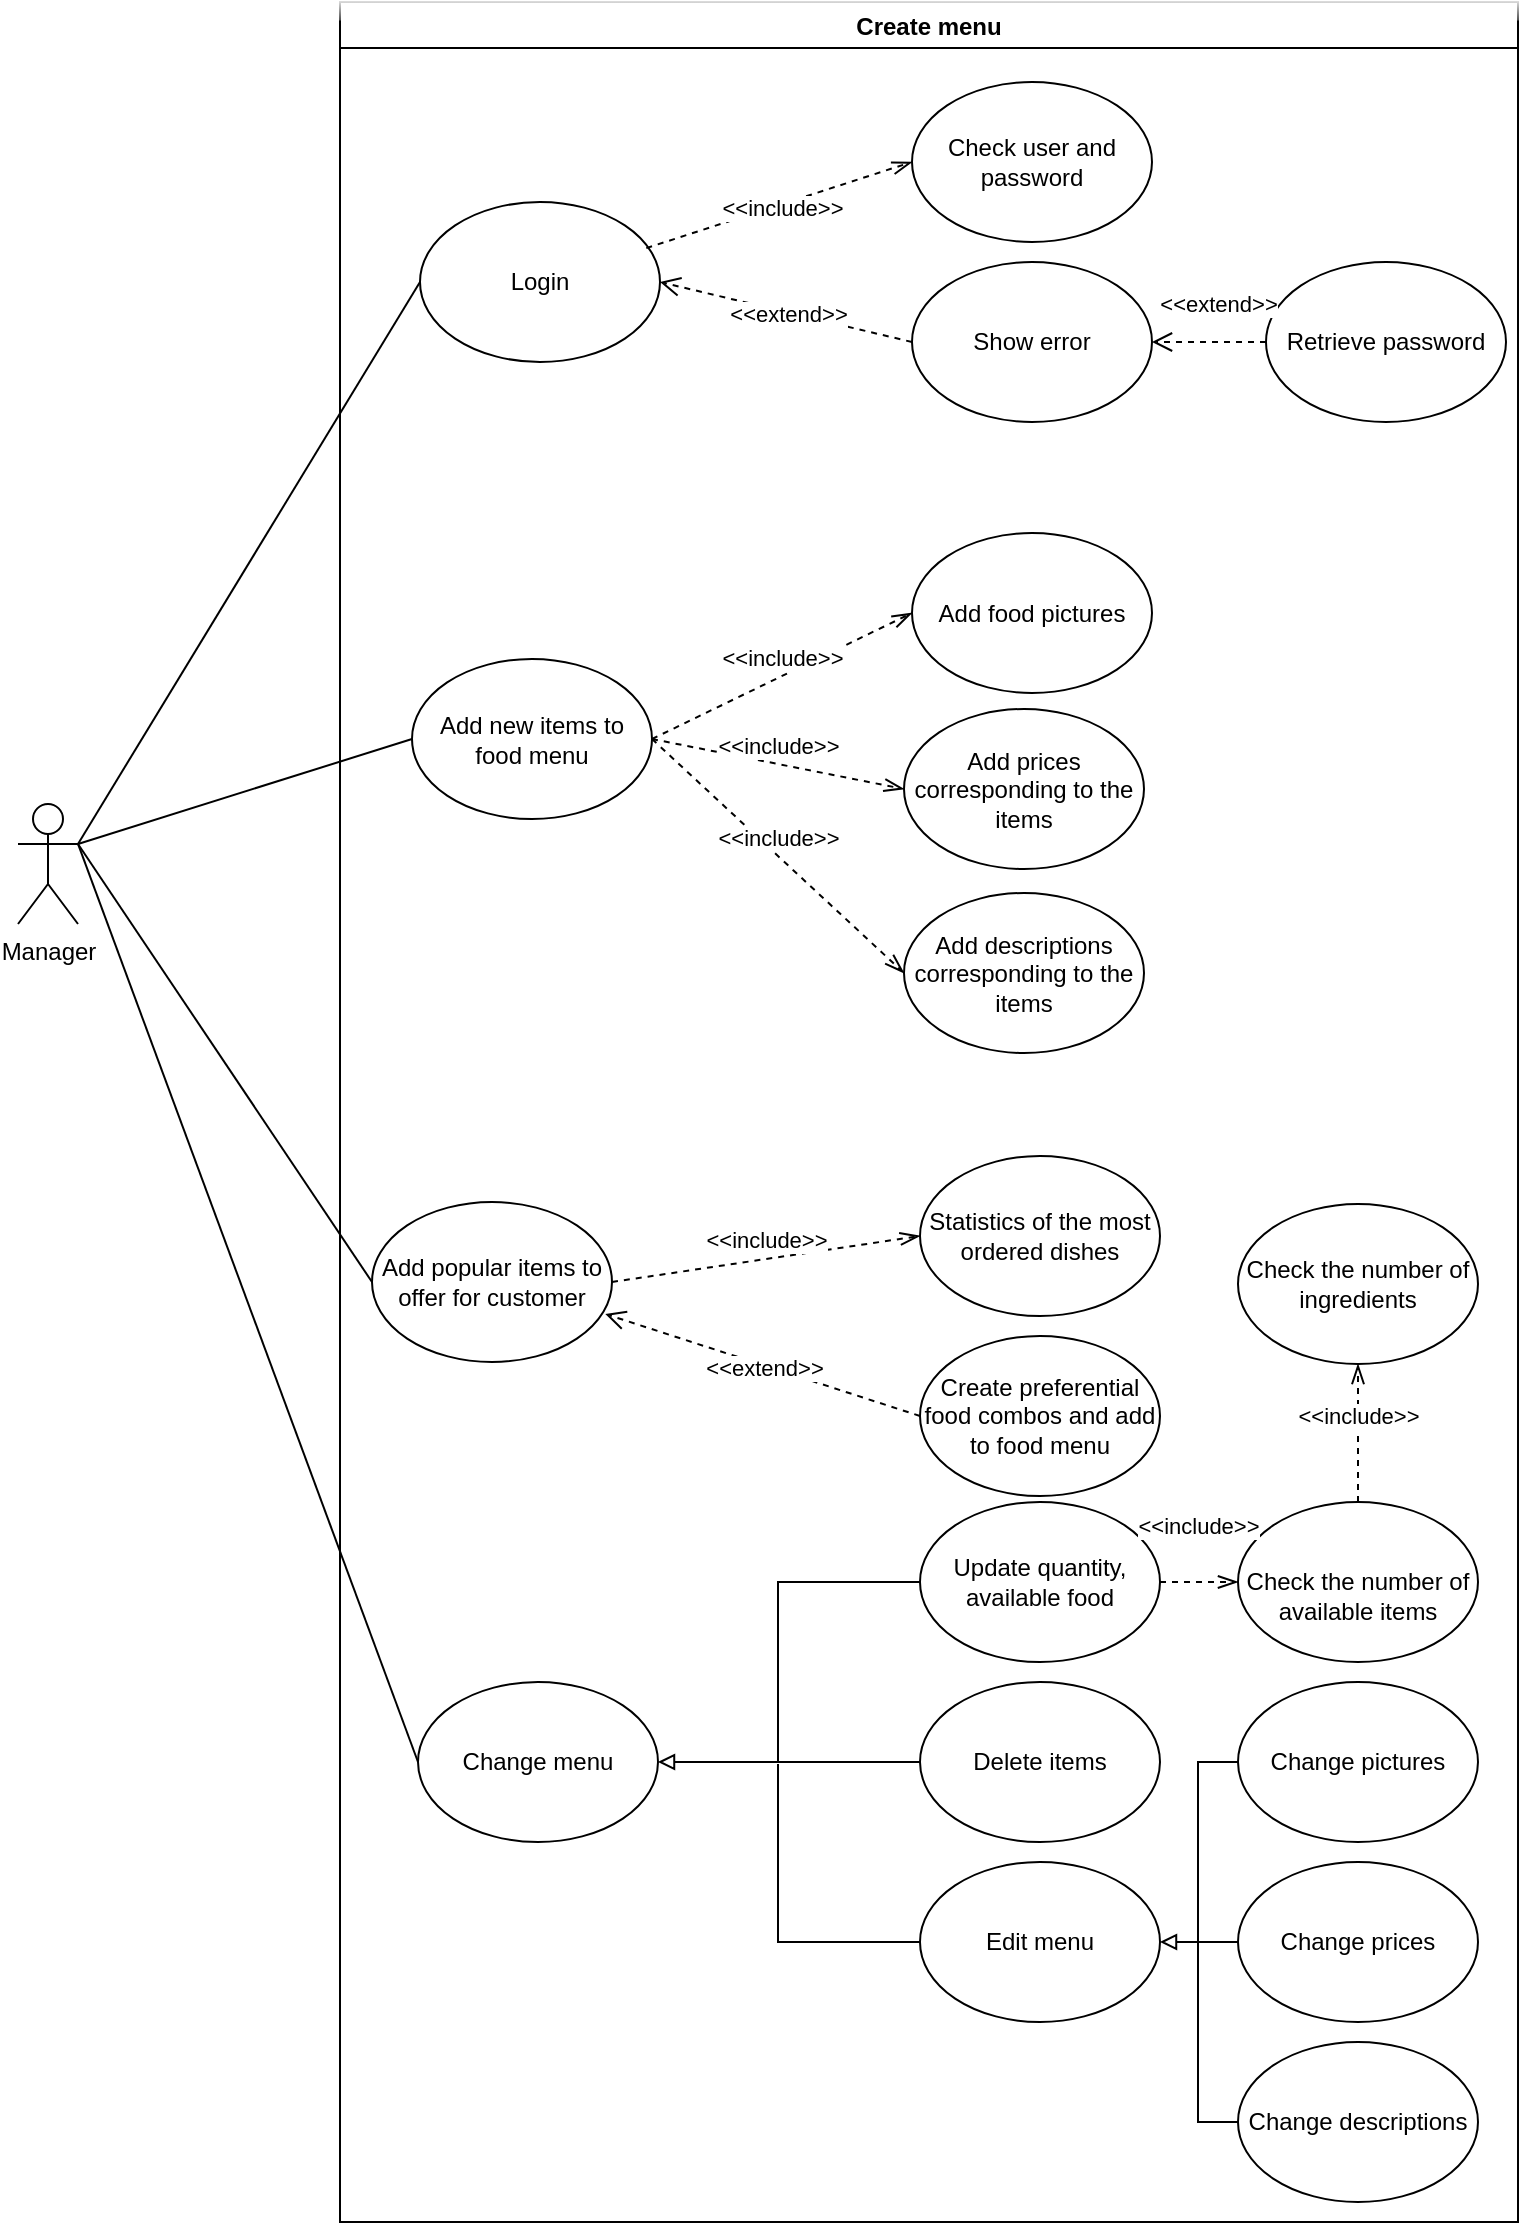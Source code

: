<mxfile version="15.1.0" type="device"><diagram id="PWTyddmnGdF1Rcnoeqea" name="Page-1"><mxGraphModel dx="1038" dy="547" grid="1" gridSize="10" guides="1" tooltips="1" connect="1" arrows="1" fold="1" page="1" pageScale="1" pageWidth="827" pageHeight="1169" math="0" shadow="0"><root><mxCell id="0"/><mxCell id="1" parent="0"/><mxCell id="bsOlsSM6a4UV93TG4UJ--1" value="Create menu" style="swimlane;rounded=0;shadow=0;glass=1;sketch=0;fontFamily=Helvetica;strokeColor=#000000;gradientDirection=north;swimlaneFillColor=#ffffff;" parent="1" vertex="1"><mxGeometry x="191" y="59" width="589" height="1110" as="geometry"><mxRectangle x="184" y="200" width="50" height="40" as="alternateBounds"/></mxGeometry></mxCell><mxCell id="qGa4vIUmosIjL781s1Zz-1" value="Login" style="ellipse;whiteSpace=wrap;html=1;rounded=0;shadow=0;glass=1;sketch=0;fontFamily=Helvetica;strokeColor=#000000;" parent="bsOlsSM6a4UV93TG4UJ--1" vertex="1"><mxGeometry x="40" y="100" width="120" height="80" as="geometry"/></mxCell><mxCell id="qGa4vIUmosIjL781s1Zz-3" value="Check user and password" style="ellipse;whiteSpace=wrap;html=1;rounded=0;shadow=0;glass=1;sketch=0;fontFamily=Helvetica;strokeColor=#000000;" parent="bsOlsSM6a4UV93TG4UJ--1" vertex="1"><mxGeometry x="286" y="40" width="120" height="80" as="geometry"/></mxCell><mxCell id="qGa4vIUmosIjL781s1Zz-4" value="Show error" style="ellipse;whiteSpace=wrap;html=1;rounded=0;shadow=0;glass=1;sketch=0;fontFamily=Helvetica;strokeColor=#000000;" parent="bsOlsSM6a4UV93TG4UJ--1" vertex="1"><mxGeometry x="286" y="130" width="120" height="80" as="geometry"/></mxCell><mxCell id="qGa4vIUmosIjL781s1Zz-9" value="&amp;lt;&amp;lt;include&amp;gt;&amp;gt;" style="html=1;verticalAlign=bottom;endArrow=openThin;dashed=1;endSize=8;entryX=0;entryY=0.5;entryDx=0;entryDy=0;exitX=0.943;exitY=0.288;exitDx=0;exitDy=0;exitPerimeter=0;endFill=0;" parent="bsOlsSM6a4UV93TG4UJ--1" source="qGa4vIUmosIjL781s1Zz-1" target="qGa4vIUmosIjL781s1Zz-3" edge="1"><mxGeometry x="-0.023" y="-10" relative="1" as="geometry"><mxPoint x="186" y="130" as="sourcePoint"/><mxPoint x="300" y="290" as="targetPoint"/><mxPoint as="offset"/></mxGeometry></mxCell><mxCell id="qGa4vIUmosIjL781s1Zz-10" value="&amp;lt;&amp;lt;extend&amp;gt;&amp;gt;" style="html=1;verticalAlign=bottom;endArrow=open;dashed=1;endSize=8;exitX=0;exitY=0.5;exitDx=0;exitDy=0;entryX=1;entryY=0.5;entryDx=0;entryDy=0;" parent="bsOlsSM6a4UV93TG4UJ--1" source="qGa4vIUmosIjL781s1Zz-4" target="qGa4vIUmosIjL781s1Zz-1" edge="1"><mxGeometry x="-0.05" y="10" relative="1" as="geometry"><mxPoint x="307.57" y="201.72" as="sourcePoint"/><mxPoint x="156" y="140" as="targetPoint"/><mxPoint as="offset"/></mxGeometry></mxCell><mxCell id="bsOlsSM6a4UV93TG4UJ--24" value="&lt;br&gt;Check the number of available items" style="ellipse;whiteSpace=wrap;html=1;align=center;verticalAlign=middle;labelPosition=center;verticalLabelPosition=middle;" parent="bsOlsSM6a4UV93TG4UJ--1" vertex="1"><mxGeometry x="449" y="750" width="120" height="80" as="geometry"/></mxCell><mxCell id="bsOlsSM6a4UV93TG4UJ--9" value="&lt;div style=&quot;&quot;&gt;&lt;span&gt;Check the number of ingredients&lt;/span&gt;&lt;/div&gt;" style="ellipse;whiteSpace=wrap;html=1;align=center;" parent="bsOlsSM6a4UV93TG4UJ--1" vertex="1"><mxGeometry x="449" y="601" width="120" height="80" as="geometry"/></mxCell><mxCell id="bsOlsSM6a4UV93TG4UJ--29" value="&amp;lt;&amp;lt;include&amp;gt;&amp;gt;" style="html=1;verticalAlign=bottom;endArrow=openThin;dashed=1;endSize=8;exitX=0.5;exitY=0;exitDx=0;exitDy=0;entryX=0.5;entryY=1;entryDx=0;entryDy=0;endFill=0;" parent="bsOlsSM6a4UV93TG4UJ--1" source="bsOlsSM6a4UV93TG4UJ--24" target="bsOlsSM6a4UV93TG4UJ--9" edge="1"><mxGeometry relative="1" as="geometry"><mxPoint x="290" y="500" as="sourcePoint"/><mxPoint x="440" y="230" as="targetPoint"/></mxGeometry></mxCell><mxCell id="pdnbHbQ0aQZzJBaBvXaT-1" value="Change menu" style="ellipse;whiteSpace=wrap;html=1;" parent="bsOlsSM6a4UV93TG4UJ--1" vertex="1"><mxGeometry x="39" y="840" width="120" height="80" as="geometry"/></mxCell><mxCell id="bsOlsSM6a4UV93TG4UJ--30" value="Add new items to food menu" style="ellipse;whiteSpace=wrap;html=1;align=center;verticalAlign=middle;" parent="bsOlsSM6a4UV93TG4UJ--1" vertex="1"><mxGeometry x="36" y="328.5" width="120" height="80" as="geometry"/></mxCell><mxCell id="bsOlsSM6a4UV93TG4UJ--49" value="Add popular items to offer for customer" style="ellipse;whiteSpace=wrap;html=1;align=center;verticalAlign=middle;" parent="bsOlsSM6a4UV93TG4UJ--1" vertex="1"><mxGeometry x="16" y="600" width="120" height="80" as="geometry"/></mxCell><mxCell id="bsOlsSM6a4UV93TG4UJ--52" value="&amp;lt;&amp;lt;include&amp;gt;&amp;gt;" style="html=1;verticalAlign=bottom;endArrow=openThin;dashed=1;endSize=8;exitX=1;exitY=0.5;exitDx=0;exitDy=0;entryX=0;entryY=0.5;entryDx=0;entryDy=0;endFill=0;" parent="bsOlsSM6a4UV93TG4UJ--1" source="bsOlsSM6a4UV93TG4UJ--30" target="bsOlsSM6a4UV93TG4UJ--34" edge="1"><mxGeometry relative="1" as="geometry"><mxPoint x="180" y="210" as="sourcePoint"/><mxPoint x="320" y="210" as="targetPoint"/></mxGeometry></mxCell><mxCell id="bsOlsSM6a4UV93TG4UJ--53" value="&amp;lt;&amp;lt;include&amp;gt;&amp;gt;" style="html=1;verticalAlign=bottom;endArrow=openThin;dashed=1;endSize=8;exitX=1;exitY=0.5;exitDx=0;exitDy=0;entryX=0;entryY=0.5;entryDx=0;entryDy=0;endFill=0;" parent="bsOlsSM6a4UV93TG4UJ--1" source="bsOlsSM6a4UV93TG4UJ--30" target="bsOlsSM6a4UV93TG4UJ--42" edge="1"><mxGeometry relative="1" as="geometry"><mxPoint x="190" y="220" as="sourcePoint"/><mxPoint x="330" y="220" as="targetPoint"/></mxGeometry></mxCell><mxCell id="bsOlsSM6a4UV93TG4UJ--51" value="&amp;lt;&amp;lt;include&amp;gt;&amp;gt;" style="html=1;verticalAlign=bottom;endArrow=openThin;dashed=1;endSize=8;exitX=1;exitY=0.5;exitDx=0;exitDy=0;entryX=0;entryY=0.5;entryDx=0;entryDy=0;endFill=0;" parent="bsOlsSM6a4UV93TG4UJ--1" source="bsOlsSM6a4UV93TG4UJ--30" target="bsOlsSM6a4UV93TG4UJ--50" edge="1"><mxGeometry relative="1" as="geometry"><mxPoint x="170" y="200" as="sourcePoint"/><mxPoint x="230" y="250" as="targetPoint"/></mxGeometry></mxCell><mxCell id="rPCJZUMJVMEQgt8o4BC2-2" value="&amp;lt;&amp;lt;extend&amp;gt;&amp;gt;" style="html=1;verticalAlign=bottom;endArrow=open;dashed=1;endSize=8;exitX=0;exitY=0.5;exitDx=0;exitDy=0;entryX=0.972;entryY=0.7;entryDx=0;entryDy=0;entryPerimeter=0;" parent="bsOlsSM6a4UV93TG4UJ--1" source="rPCJZUMJVMEQgt8o4BC2-1" target="bsOlsSM6a4UV93TG4UJ--49" edge="1"><mxGeometry x="-0.05" y="10" relative="1" as="geometry"><mxPoint x="100" y="697" as="sourcePoint"/><mxPoint x="156" y="620" as="targetPoint"/><mxPoint as="offset"/></mxGeometry></mxCell><mxCell id="bsOlsSM6a4UV93TG4UJ--34" value="Add prices corresponding to the items" style="ellipse;whiteSpace=wrap;html=1;align=center;verticalAlign=middle;" parent="bsOlsSM6a4UV93TG4UJ--1" vertex="1"><mxGeometry x="282" y="353.5" width="120" height="80" as="geometry"/></mxCell><mxCell id="bsOlsSM6a4UV93TG4UJ--42" value="Add descriptions corresponding to the items" style="ellipse;whiteSpace=wrap;html=1;align=center;verticalAlign=middle;" parent="bsOlsSM6a4UV93TG4UJ--1" vertex="1"><mxGeometry x="282" y="445.5" width="120" height="80" as="geometry"/></mxCell><mxCell id="bsOlsSM6a4UV93TG4UJ--36" value="Statistics of the most ordered dishes" style="ellipse;whiteSpace=wrap;html=1;align=center;verticalAlign=middle;" parent="bsOlsSM6a4UV93TG4UJ--1" vertex="1"><mxGeometry x="290" y="577" width="120" height="80" as="geometry"/></mxCell><mxCell id="bsOlsSM6a4UV93TG4UJ--48" value="&amp;lt;&amp;lt;include&amp;gt;&amp;gt;" style="html=1;verticalAlign=bottom;endArrow=openThin;dashed=1;endSize=8;exitX=1;exitY=0.5;exitDx=0;exitDy=0;entryX=0;entryY=0.5;entryDx=0;entryDy=0;endFill=0;" parent="bsOlsSM6a4UV93TG4UJ--1" source="bsOlsSM6a4UV93TG4UJ--49" target="bsOlsSM6a4UV93TG4UJ--36" edge="1"><mxGeometry relative="1" as="geometry"><mxPoint x="260" y="547" as="sourcePoint"/><mxPoint x="180" y="547" as="targetPoint"/></mxGeometry></mxCell><mxCell id="rPCJZUMJVMEQgt8o4BC2-1" value="Create preferential food combos and add to food menu" style="ellipse;whiteSpace=wrap;html=1;align=center;verticalAlign=middle;" parent="bsOlsSM6a4UV93TG4UJ--1" vertex="1"><mxGeometry x="290" y="667" width="120" height="80" as="geometry"/></mxCell><mxCell id="bsOlsSM6a4UV93TG4UJ--50" value="Add food pictures" style="ellipse;whiteSpace=wrap;html=1;align=center;verticalAlign=middle;" parent="bsOlsSM6a4UV93TG4UJ--1" vertex="1"><mxGeometry x="286" y="265.5" width="120" height="80" as="geometry"/></mxCell><mxCell id="Y6Jslv7toIMkQWkBfnOa-18" style="edgeStyle=orthogonalEdgeStyle;rounded=0;orthogonalLoop=1;jettySize=auto;html=1;exitX=0;exitY=0.5;exitDx=0;exitDy=0;entryX=1;entryY=0.5;entryDx=0;entryDy=0;endArrow=block;endFill=0;" parent="bsOlsSM6a4UV93TG4UJ--1" source="Y6Jslv7toIMkQWkBfnOa-1" target="pdnbHbQ0aQZzJBaBvXaT-1" edge="1"><mxGeometry relative="1" as="geometry"><Array as="points"><mxPoint x="219" y="790"/><mxPoint x="219" y="880"/></Array></mxGeometry></mxCell><mxCell id="Y6Jslv7toIMkQWkBfnOa-1" value="Update quantity, available food" style="ellipse;whiteSpace=wrap;html=1;" parent="bsOlsSM6a4UV93TG4UJ--1" vertex="1"><mxGeometry x="290" y="750" width="120" height="80" as="geometry"/></mxCell><mxCell id="Y6Jslv7toIMkQWkBfnOa-3" value="Delete items" style="ellipse;whiteSpace=wrap;html=1;" parent="bsOlsSM6a4UV93TG4UJ--1" vertex="1"><mxGeometry x="290" y="840" width="120" height="80" as="geometry"/></mxCell><mxCell id="Y6Jslv7toIMkQWkBfnOa-6" value="Edit menu" style="ellipse;whiteSpace=wrap;html=1;" parent="bsOlsSM6a4UV93TG4UJ--1" vertex="1"><mxGeometry x="290" y="930" width="120" height="80" as="geometry"/></mxCell><mxCell id="Y6Jslv7toIMkQWkBfnOa-8" value="Change pictures" style="ellipse;whiteSpace=wrap;html=1;" parent="bsOlsSM6a4UV93TG4UJ--1" vertex="1"><mxGeometry x="449" y="840" width="120" height="80" as="geometry"/></mxCell><mxCell id="Y6Jslv7toIMkQWkBfnOa-25" style="edgeStyle=orthogonalEdgeStyle;rounded=0;orthogonalLoop=1;jettySize=auto;html=1;exitX=0;exitY=0.5;exitDx=0;exitDy=0;entryX=1;entryY=0.5;entryDx=0;entryDy=0;endArrow=block;endFill=0;" parent="bsOlsSM6a4UV93TG4UJ--1" source="Y6Jslv7toIMkQWkBfnOa-9" target="Y6Jslv7toIMkQWkBfnOa-6" edge="1"><mxGeometry relative="1" as="geometry"/></mxCell><mxCell id="Y6Jslv7toIMkQWkBfnOa-9" value="Change prices" style="ellipse;whiteSpace=wrap;html=1;" parent="bsOlsSM6a4UV93TG4UJ--1" vertex="1"><mxGeometry x="449" y="930" width="120" height="80" as="geometry"/></mxCell><mxCell id="Y6Jslv7toIMkQWkBfnOa-10" value="Change descriptions" style="ellipse;whiteSpace=wrap;html=1;" parent="bsOlsSM6a4UV93TG4UJ--1" vertex="1"><mxGeometry x="449" y="1020" width="120" height="80" as="geometry"/></mxCell><mxCell id="Y6Jslv7toIMkQWkBfnOa-16" value="Retrieve password" style="ellipse;whiteSpace=wrap;html=1;" parent="bsOlsSM6a4UV93TG4UJ--1" vertex="1"><mxGeometry x="463" y="130" width="120" height="80" as="geometry"/></mxCell><mxCell id="Y6Jslv7toIMkQWkBfnOa-17" value="&amp;lt;&amp;lt;extend&amp;gt;&amp;gt;" style="html=1;verticalAlign=bottom;endArrow=open;dashed=1;endSize=8;exitX=0;exitY=0.5;exitDx=0;exitDy=0;entryX=1;entryY=0.5;entryDx=0;entryDy=0;" parent="bsOlsSM6a4UV93TG4UJ--1" edge="1"><mxGeometry x="-0.158" y="-10" relative="1" as="geometry"><mxPoint x="463" y="170" as="sourcePoint"/><mxPoint x="406" y="170" as="targetPoint"/><mxPoint as="offset"/></mxGeometry></mxCell><mxCell id="Ekc6c78taQl5ltea_OYS-1" value="&amp;lt;&amp;lt;include&amp;gt;&amp;gt;" style="html=1;verticalAlign=bottom;endArrow=openThin;dashed=1;endSize=8;exitX=1;exitY=0.5;exitDx=0;exitDy=0;entryX=0;entryY=0.5;entryDx=0;entryDy=0;endFill=0;" edge="1" parent="bsOlsSM6a4UV93TG4UJ--1"><mxGeometry x="-0.026" y="19" relative="1" as="geometry"><mxPoint x="410" y="790" as="sourcePoint"/><mxPoint x="449" y="790" as="targetPoint"/><mxPoint as="offset"/></mxGeometry></mxCell><mxCell id="bsOlsSM6a4UV93TG4UJ--4" value="Manager" style="shape=umlActor;verticalLabelPosition=bottom;verticalAlign=top;html=1;outlineConnect=0;" parent="1" vertex="1"><mxGeometry x="30" y="460" width="30" height="60" as="geometry"/></mxCell><mxCell id="bsOlsSM6a4UV93TG4UJ--31" value="" style="endArrow=none;html=1;exitX=1;exitY=0.333;exitDx=0;exitDy=0;exitPerimeter=0;entryX=0;entryY=0.5;entryDx=0;entryDy=0;" parent="1" source="bsOlsSM6a4UV93TG4UJ--4" target="bsOlsSM6a4UV93TG4UJ--30" edge="1"><mxGeometry width="50" height="50" relative="1" as="geometry"><mxPoint x="430" y="590" as="sourcePoint"/><mxPoint x="480" y="540" as="targetPoint"/></mxGeometry></mxCell><mxCell id="bsOlsSM6a4UV93TG4UJ--39" value="" style="endArrow=none;html=1;exitX=1;exitY=0.333;exitDx=0;exitDy=0;exitPerimeter=0;entryX=0;entryY=0.5;entryDx=0;entryDy=0;" parent="1" source="bsOlsSM6a4UV93TG4UJ--4" target="bsOlsSM6a4UV93TG4UJ--49" edge="1"><mxGeometry width="50" height="50" relative="1" as="geometry"><mxPoint x="430" y="550" as="sourcePoint"/><mxPoint x="480" y="500" as="targetPoint"/></mxGeometry></mxCell><mxCell id="pdnbHbQ0aQZzJBaBvXaT-2" value="" style="endArrow=none;html=1;entryX=1;entryY=0.333;entryDx=0;entryDy=0;entryPerimeter=0;exitX=0;exitY=0.5;exitDx=0;exitDy=0;" parent="1" source="pdnbHbQ0aQZzJBaBvXaT-1" target="bsOlsSM6a4UV93TG4UJ--4" edge="1"><mxGeometry width="50" height="50" relative="1" as="geometry"><mxPoint x="400" y="750" as="sourcePoint"/><mxPoint x="450" y="700" as="targetPoint"/></mxGeometry></mxCell><mxCell id="qGa4vIUmosIjL781s1Zz-2" style="edgeStyle=none;rounded=0;orthogonalLoop=1;jettySize=auto;html=1;exitX=0;exitY=0.5;exitDx=0;exitDy=0;entryX=1;entryY=0.333;entryDx=0;entryDy=0;entryPerimeter=0;fontFamily=Helvetica;endArrow=none;endFill=0;" parent="1" source="qGa4vIUmosIjL781s1Zz-1" target="bsOlsSM6a4UV93TG4UJ--4" edge="1"><mxGeometry relative="1" as="geometry"/></mxCell><mxCell id="Y6Jslv7toIMkQWkBfnOa-22" style="edgeStyle=orthogonalEdgeStyle;rounded=0;orthogonalLoop=1;jettySize=auto;html=1;exitX=0;exitY=0.5;exitDx=0;exitDy=0;endArrow=none;endFill=0;" parent="1" source="Y6Jslv7toIMkQWkBfnOa-3" edge="1"><mxGeometry relative="1" as="geometry"><mxPoint x="410" y="920" as="targetPoint"/><Array as="points"><mxPoint x="410" y="939"/></Array></mxGeometry></mxCell><mxCell id="Y6Jslv7toIMkQWkBfnOa-23" style="edgeStyle=orthogonalEdgeStyle;rounded=0;orthogonalLoop=1;jettySize=auto;html=1;exitX=0;exitY=0.5;exitDx=0;exitDy=0;endArrow=none;endFill=0;" parent="1" source="Y6Jslv7toIMkQWkBfnOa-6" edge="1"><mxGeometry relative="1" as="geometry"><mxPoint x="410" y="940" as="targetPoint"/><Array as="points"><mxPoint x="410" y="1010"/><mxPoint x="410" y="920"/></Array></mxGeometry></mxCell><mxCell id="Y6Jslv7toIMkQWkBfnOa-24" style="edgeStyle=orthogonalEdgeStyle;rounded=0;orthogonalLoop=1;jettySize=auto;html=1;exitX=0;exitY=0.5;exitDx=0;exitDy=0;endArrow=none;endFill=0;" parent="1" source="Y6Jslv7toIMkQWkBfnOa-8" edge="1"><mxGeometry relative="1" as="geometry"><mxPoint x="620" y="1010.0" as="targetPoint"/></mxGeometry></mxCell><mxCell id="Y6Jslv7toIMkQWkBfnOa-26" style="edgeStyle=orthogonalEdgeStyle;rounded=0;orthogonalLoop=1;jettySize=auto;html=1;exitX=0;exitY=0.5;exitDx=0;exitDy=0;endArrow=none;endFill=0;" parent="1" source="Y6Jslv7toIMkQWkBfnOa-10" edge="1"><mxGeometry relative="1" as="geometry"><mxPoint x="620" y="1010.0" as="targetPoint"/></mxGeometry></mxCell></root></mxGraphModel></diagram></mxfile>